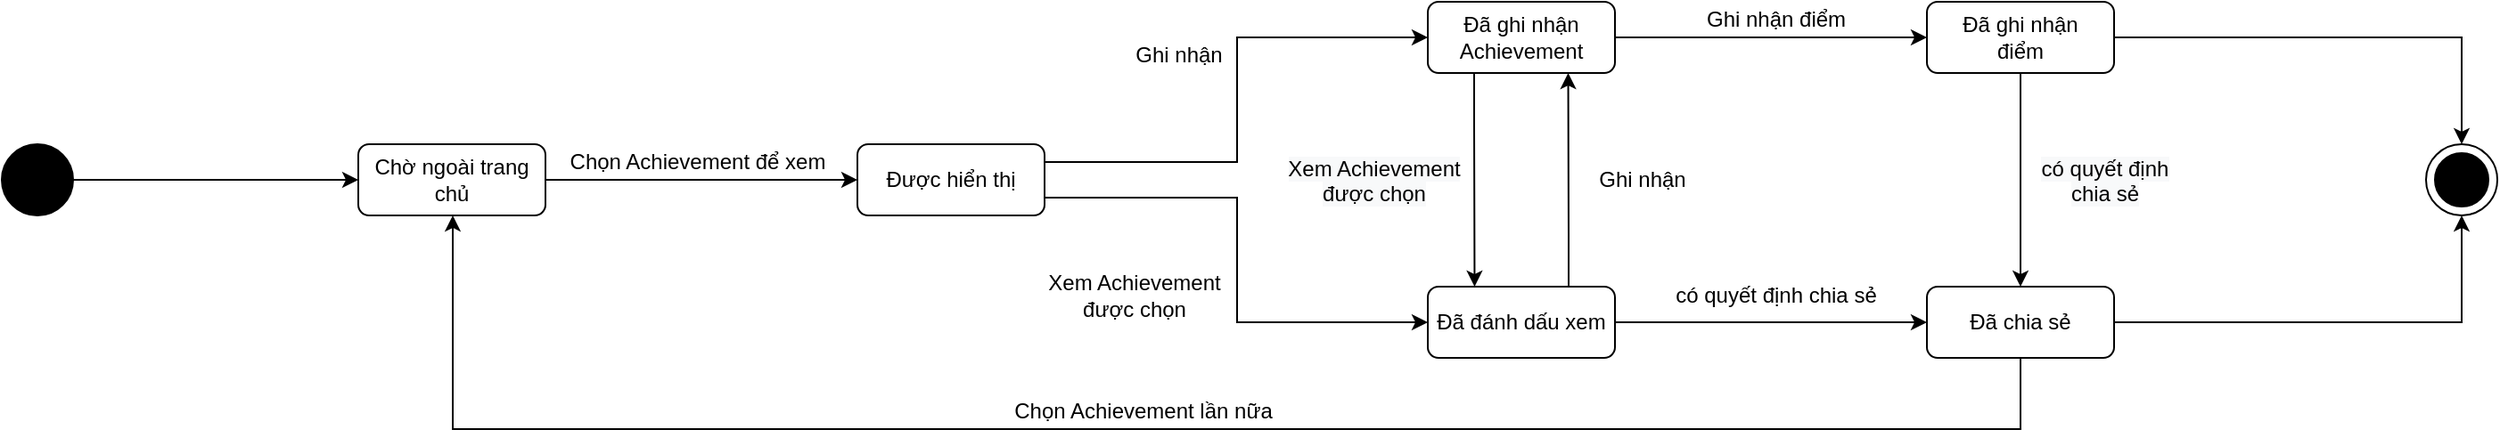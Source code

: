<mxfile version="13.6.5">
    <diagram id="XHE4mweBeiq4vwxRf4Bt" name="Page-1">
        <mxGraphModel dx="990" dy="585" grid="1" gridSize="10" guides="1" tooltips="1" connect="1" arrows="1" fold="1" page="1" pageScale="1" pageWidth="850" pageHeight="1100" background="#FFFFFF" math="0" shadow="0">
            <root>
                <mxCell id="0"/>
                <mxCell id="1" parent="0"/>
                <mxCell id="40" style="edgeStyle=orthogonalEdgeStyle;rounded=0;orthogonalLoop=1;jettySize=auto;html=1;entryX=0;entryY=0.5;entryDx=0;entryDy=0;" edge="1" parent="1" source="3" target="37">
                    <mxGeometry relative="1" as="geometry"/>
                </mxCell>
                <mxCell id="3" value="" style="shape=ellipse;html=1;fillColor=#000000;fontSize=18;fontColor=#ffffff;" parent="1" vertex="1">
                    <mxGeometry x="40" y="240" width="40" height="40" as="geometry"/>
                </mxCell>
                <mxCell id="4" value="" style="shape=mxgraph.sysml.actFinal;html=1;verticalLabelPosition=bottom;labelBackgroundColor=#ffffff;verticalAlign=top;" parent="1" vertex="1">
                    <mxGeometry x="1400" y="240" width="40" height="40" as="geometry"/>
                </mxCell>
                <mxCell id="66" style="edgeStyle=orthogonalEdgeStyle;rounded=0;orthogonalLoop=1;jettySize=auto;html=1;entryX=0.25;entryY=0;entryDx=0;entryDy=0;" edge="1" parent="1" source="10" target="45">
                    <mxGeometry relative="1" as="geometry">
                        <Array as="points">
                            <mxPoint x="866" y="230"/>
                            <mxPoint x="866" y="230"/>
                        </Array>
                    </mxGeometry>
                </mxCell>
                <mxCell id="69" style="edgeStyle=orthogonalEdgeStyle;rounded=0;orthogonalLoop=1;jettySize=auto;html=1;entryX=0;entryY=0.5;entryDx=0;entryDy=0;" edge="1" parent="1" source="10" target="13">
                    <mxGeometry relative="1" as="geometry"/>
                </mxCell>
                <mxCell id="10" value="Đã ghi nhận&lt;br&gt;Achievement" style="shape=rect;rounded=1;html=1;whiteSpace=wrap;align=center;" parent="1" vertex="1">
                    <mxGeometry x="840" y="160" width="105" height="40" as="geometry"/>
                </mxCell>
                <mxCell id="12" value="Ghi nhận" style="text;html=1;align=center;verticalAlign=middle;resizable=0;points=[];autosize=1;" parent="1" vertex="1">
                    <mxGeometry x="670" y="180" width="60" height="20" as="geometry"/>
                </mxCell>
                <mxCell id="71" style="edgeStyle=orthogonalEdgeStyle;rounded=0;orthogonalLoop=1;jettySize=auto;html=1;entryX=0.5;entryY=0;entryDx=0;entryDy=0;" edge="1" parent="1" source="13" target="17">
                    <mxGeometry relative="1" as="geometry"/>
                </mxCell>
                <mxCell id="73" style="edgeStyle=orthogonalEdgeStyle;rounded=0;orthogonalLoop=1;jettySize=auto;html=1;entryX=0.5;entryY=0;entryDx=0;entryDy=0;entryPerimeter=0;" edge="1" parent="1" source="13" target="4">
                    <mxGeometry relative="1" as="geometry"/>
                </mxCell>
                <mxCell id="13" value="Đã ghi nhận&lt;br&gt;điểm" style="shape=rect;rounded=1;html=1;whiteSpace=wrap;align=center;" parent="1" vertex="1">
                    <mxGeometry x="1120" y="160" width="105" height="40" as="geometry"/>
                </mxCell>
                <mxCell id="15" value="Ghi nhận điểm" style="text;html=1;align=center;verticalAlign=middle;resizable=0;points=[];autosize=1;" parent="1" vertex="1">
                    <mxGeometry x="990" y="160" width="90" height="20" as="geometry"/>
                </mxCell>
                <mxCell id="72" style="edgeStyle=orthogonalEdgeStyle;rounded=0;orthogonalLoop=1;jettySize=auto;html=1;" edge="1" parent="1" source="17" target="37">
                    <mxGeometry relative="1" as="geometry">
                        <Array as="points">
                            <mxPoint x="1173" y="400"/>
                            <mxPoint x="293" y="400"/>
                        </Array>
                    </mxGeometry>
                </mxCell>
                <mxCell id="74" style="edgeStyle=orthogonalEdgeStyle;rounded=0;orthogonalLoop=1;jettySize=auto;html=1;entryX=0.5;entryY=1;entryDx=0;entryDy=0;entryPerimeter=0;" edge="1" parent="1" source="17" target="4">
                    <mxGeometry relative="1" as="geometry"/>
                </mxCell>
                <mxCell id="17" value="Đã chia sẻ" style="shape=rect;rounded=1;html=1;whiteSpace=wrap;align=center;" parent="1" vertex="1">
                    <mxGeometry x="1120" y="320" width="105" height="40" as="geometry"/>
                </mxCell>
                <mxCell id="23" value="có quyết định chia sẻ" style="text;html=1;align=center;verticalAlign=middle;resizable=0;points=[];autosize=1;" parent="1" vertex="1">
                    <mxGeometry x="970" y="315" width="130" height="20" as="geometry"/>
                </mxCell>
                <mxCell id="42" style="rounded=0;orthogonalLoop=1;jettySize=auto;html=1;entryX=0;entryY=0.5;entryDx=0;entryDy=0;" edge="1" parent="1" source="37" target="41">
                    <mxGeometry relative="1" as="geometry"/>
                </mxCell>
                <mxCell id="37" value="Chờ ngoài trang chủ" style="shape=rect;rounded=1;html=1;whiteSpace=wrap;align=center;" parent="1" vertex="1">
                    <mxGeometry x="240" y="240" width="105" height="40" as="geometry"/>
                </mxCell>
                <mxCell id="64" style="edgeStyle=orthogonalEdgeStyle;rounded=0;orthogonalLoop=1;jettySize=auto;html=1;entryX=0;entryY=0.5;entryDx=0;entryDy=0;" edge="1" parent="1" source="41" target="10">
                    <mxGeometry relative="1" as="geometry">
                        <Array as="points">
                            <mxPoint x="733" y="250"/>
                            <mxPoint x="733" y="180"/>
                        </Array>
                    </mxGeometry>
                </mxCell>
                <mxCell id="65" style="edgeStyle=orthogonalEdgeStyle;rounded=0;orthogonalLoop=1;jettySize=auto;html=1;entryX=0;entryY=0.5;entryDx=0;entryDy=0;" edge="1" parent="1" source="41" target="45">
                    <mxGeometry relative="1" as="geometry">
                        <Array as="points">
                            <mxPoint x="733" y="270"/>
                            <mxPoint x="733" y="340"/>
                        </Array>
                    </mxGeometry>
                </mxCell>
                <mxCell id="41" value="Được hiển thị" style="shape=rect;rounded=1;html=1;whiteSpace=wrap;align=center;" vertex="1" parent="1">
                    <mxGeometry x="520" y="240" width="105" height="40" as="geometry"/>
                </mxCell>
                <mxCell id="43" value="Chọn Achievement để xem" style="text;html=1;align=center;verticalAlign=middle;resizable=0;points=[];autosize=1;" vertex="1" parent="1">
                    <mxGeometry x="350" y="240" width="160" height="20" as="geometry"/>
                </mxCell>
                <mxCell id="67" style="edgeStyle=orthogonalEdgeStyle;rounded=0;orthogonalLoop=1;jettySize=auto;html=1;entryX=0.75;entryY=1;entryDx=0;entryDy=0;" edge="1" parent="1" source="45" target="10">
                    <mxGeometry relative="1" as="geometry">
                        <Array as="points">
                            <mxPoint x="919" y="290"/>
                            <mxPoint x="919" y="290"/>
                        </Array>
                    </mxGeometry>
                </mxCell>
                <mxCell id="70" style="edgeStyle=orthogonalEdgeStyle;rounded=0;orthogonalLoop=1;jettySize=auto;html=1;" edge="1" parent="1" source="45" target="17">
                    <mxGeometry relative="1" as="geometry"/>
                </mxCell>
                <mxCell id="45" value="Đã đánh dấu xem" style="shape=rect;rounded=1;html=1;whiteSpace=wrap;align=center;" vertex="1" parent="1">
                    <mxGeometry x="840" y="320" width="105" height="40" as="geometry"/>
                </mxCell>
                <mxCell id="48" value="Xem Achievement&lt;br&gt;được chọn" style="text;html=1;align=center;verticalAlign=middle;resizable=0;points=[];autosize=1;" vertex="1" parent="1">
                    <mxGeometry x="620" y="310" width="110" height="30" as="geometry"/>
                </mxCell>
                <mxCell id="52" value="&lt;span style=&quot;color: rgb(0 , 0 , 0) ; font-family: &amp;#34;helvetica&amp;#34; ; font-size: 12px ; font-style: normal ; font-weight: 400 ; letter-spacing: normal ; text-indent: 0px ; text-transform: none ; word-spacing: 0px ; background-color: rgb(248 , 249 , 250) ; display: inline ; float: none&quot;&gt;có quyết định&lt;br&gt;chia sẻ&lt;/span&gt;" style="text;whiteSpace=wrap;html=1;align=center;" vertex="1" parent="1">
                    <mxGeometry x="1180" y="240" width="80" height="30" as="geometry"/>
                </mxCell>
                <mxCell id="56" value="Chọn Achievement lần nữa" style="text;html=1;align=center;verticalAlign=middle;resizable=0;points=[];autosize=1;" vertex="1" parent="1">
                    <mxGeometry x="600" y="380" width="160" height="20" as="geometry"/>
                </mxCell>
                <mxCell id="60" value="&lt;span style=&quot;color: rgb(0 , 0 , 0) ; font-family: &amp;#34;helvetica&amp;#34; ; font-size: 12px ; font-style: normal ; font-weight: 400 ; letter-spacing: normal ; text-indent: 0px ; text-transform: none ; word-spacing: 0px ; background-color: rgb(248 , 249 , 250) ; display: inline ; float: none&quot;&gt;Xem Achievement&lt;/span&gt;&lt;br style=&quot;color: rgb(0 , 0 , 0) ; font-family: &amp;#34;helvetica&amp;#34; ; font-size: 12px ; font-style: normal ; font-weight: 400 ; letter-spacing: normal ; text-indent: 0px ; text-transform: none ; word-spacing: 0px ; background-color: rgb(248 , 249 , 250)&quot;&gt;&lt;span style=&quot;color: rgb(0 , 0 , 0) ; font-family: &amp;#34;helvetica&amp;#34; ; font-size: 12px ; font-style: normal ; font-weight: 400 ; letter-spacing: normal ; text-indent: 0px ; text-transform: none ; word-spacing: 0px ; background-color: rgb(248 , 249 , 250) ; display: inline ; float: none&quot;&gt;được chọn&lt;/span&gt;" style="text;whiteSpace=wrap;html=1;align=center;" vertex="1" parent="1">
                    <mxGeometry x="750" y="240" width="120" height="40" as="geometry"/>
                </mxCell>
                <mxCell id="68" value="Ghi nhận" style="text;html=1;align=center;verticalAlign=middle;resizable=0;points=[];autosize=1;" vertex="1" parent="1">
                    <mxGeometry x="930" y="250" width="60" height="20" as="geometry"/>
                </mxCell>
            </root>
        </mxGraphModel>
    </diagram>
</mxfile>